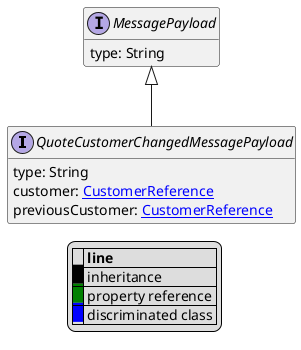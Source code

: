 @startuml

hide empty fields
hide empty methods
legend
|= |= line |
|<back:black>   </back>| inheritance |
|<back:green>   </back>| property reference |
|<back:blue>   </back>| discriminated class |
endlegend
interface QuoteCustomerChangedMessagePayload [[QuoteCustomerChangedMessagePayload.svg]] extends MessagePayload {
    type: String
    customer: [[CustomerReference.svg CustomerReference]]
    previousCustomer: [[CustomerReference.svg CustomerReference]]
}
interface MessagePayload [[MessagePayload.svg]]  {
    type: String
}





@enduml
